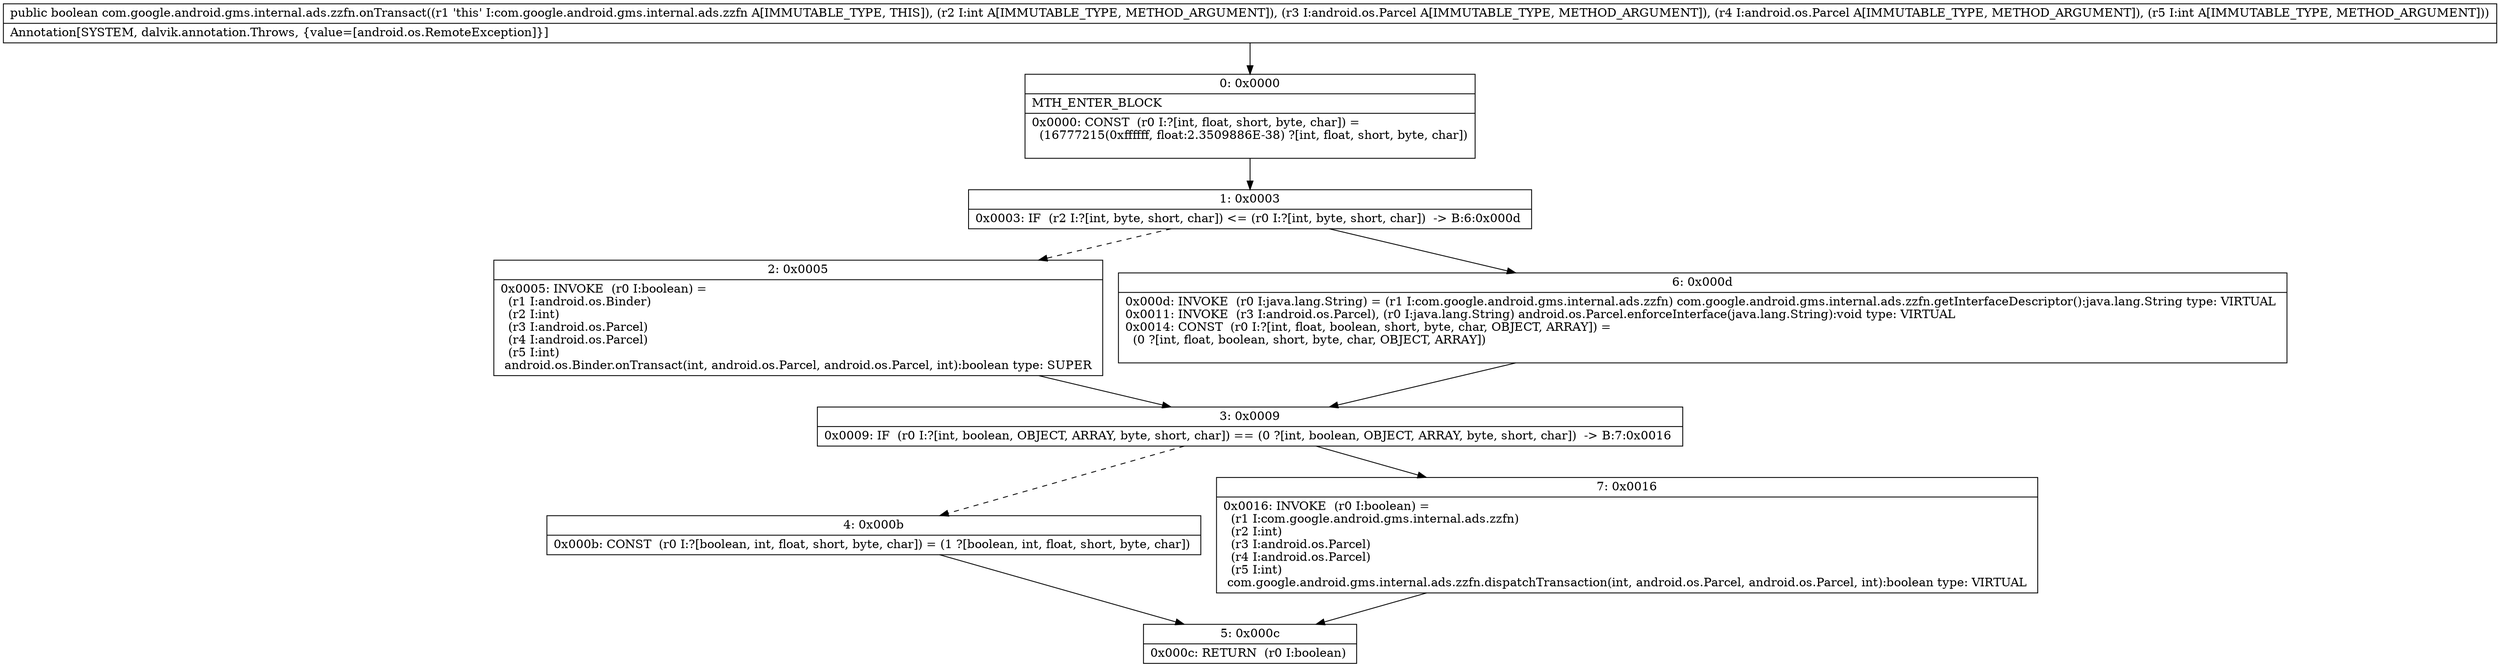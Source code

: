 digraph "CFG forcom.google.android.gms.internal.ads.zzfn.onTransact(ILandroid\/os\/Parcel;Landroid\/os\/Parcel;I)Z" {
Node_0 [shape=record,label="{0\:\ 0x0000|MTH_ENTER_BLOCK\l|0x0000: CONST  (r0 I:?[int, float, short, byte, char]) = \l  (16777215(0xffffff, float:2.3509886E\-38) ?[int, float, short, byte, char])\l \l}"];
Node_1 [shape=record,label="{1\:\ 0x0003|0x0003: IF  (r2 I:?[int, byte, short, char]) \<= (r0 I:?[int, byte, short, char])  \-\> B:6:0x000d \l}"];
Node_2 [shape=record,label="{2\:\ 0x0005|0x0005: INVOKE  (r0 I:boolean) = \l  (r1 I:android.os.Binder)\l  (r2 I:int)\l  (r3 I:android.os.Parcel)\l  (r4 I:android.os.Parcel)\l  (r5 I:int)\l android.os.Binder.onTransact(int, android.os.Parcel, android.os.Parcel, int):boolean type: SUPER \l}"];
Node_3 [shape=record,label="{3\:\ 0x0009|0x0009: IF  (r0 I:?[int, boolean, OBJECT, ARRAY, byte, short, char]) == (0 ?[int, boolean, OBJECT, ARRAY, byte, short, char])  \-\> B:7:0x0016 \l}"];
Node_4 [shape=record,label="{4\:\ 0x000b|0x000b: CONST  (r0 I:?[boolean, int, float, short, byte, char]) = (1 ?[boolean, int, float, short, byte, char]) \l}"];
Node_5 [shape=record,label="{5\:\ 0x000c|0x000c: RETURN  (r0 I:boolean) \l}"];
Node_6 [shape=record,label="{6\:\ 0x000d|0x000d: INVOKE  (r0 I:java.lang.String) = (r1 I:com.google.android.gms.internal.ads.zzfn) com.google.android.gms.internal.ads.zzfn.getInterfaceDescriptor():java.lang.String type: VIRTUAL \l0x0011: INVOKE  (r3 I:android.os.Parcel), (r0 I:java.lang.String) android.os.Parcel.enforceInterface(java.lang.String):void type: VIRTUAL \l0x0014: CONST  (r0 I:?[int, float, boolean, short, byte, char, OBJECT, ARRAY]) = \l  (0 ?[int, float, boolean, short, byte, char, OBJECT, ARRAY])\l \l}"];
Node_7 [shape=record,label="{7\:\ 0x0016|0x0016: INVOKE  (r0 I:boolean) = \l  (r1 I:com.google.android.gms.internal.ads.zzfn)\l  (r2 I:int)\l  (r3 I:android.os.Parcel)\l  (r4 I:android.os.Parcel)\l  (r5 I:int)\l com.google.android.gms.internal.ads.zzfn.dispatchTransaction(int, android.os.Parcel, android.os.Parcel, int):boolean type: VIRTUAL \l}"];
MethodNode[shape=record,label="{public boolean com.google.android.gms.internal.ads.zzfn.onTransact((r1 'this' I:com.google.android.gms.internal.ads.zzfn A[IMMUTABLE_TYPE, THIS]), (r2 I:int A[IMMUTABLE_TYPE, METHOD_ARGUMENT]), (r3 I:android.os.Parcel A[IMMUTABLE_TYPE, METHOD_ARGUMENT]), (r4 I:android.os.Parcel A[IMMUTABLE_TYPE, METHOD_ARGUMENT]), (r5 I:int A[IMMUTABLE_TYPE, METHOD_ARGUMENT]))  | Annotation[SYSTEM, dalvik.annotation.Throws, \{value=[android.os.RemoteException]\}]\l}"];
MethodNode -> Node_0;
Node_0 -> Node_1;
Node_1 -> Node_2[style=dashed];
Node_1 -> Node_6;
Node_2 -> Node_3;
Node_3 -> Node_4[style=dashed];
Node_3 -> Node_7;
Node_4 -> Node_5;
Node_6 -> Node_3;
Node_7 -> Node_5;
}

